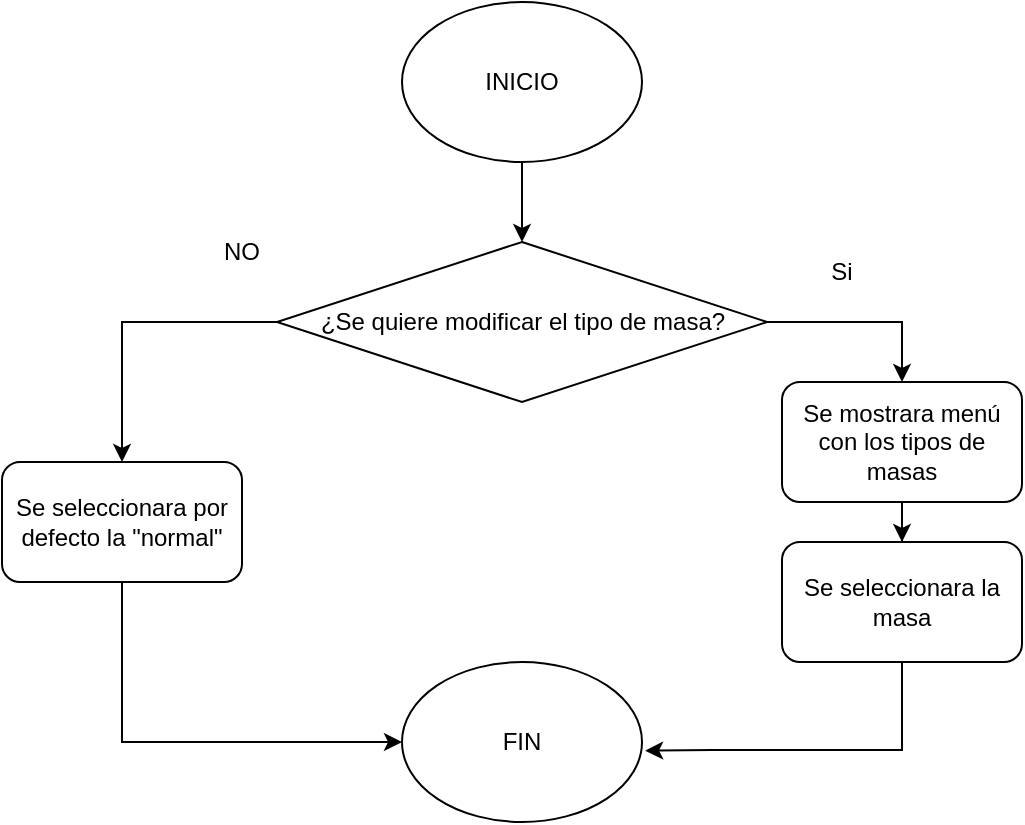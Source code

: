 <mxfile version="20.6.0" type="device"><diagram id="C5RBs43oDa-KdzZeNtuy" name="Page-1"><mxGraphModel dx="1224" dy="529" grid="1" gridSize="10" guides="1" tooltips="1" connect="1" arrows="1" fold="1" page="1" pageScale="1" pageWidth="827" pageHeight="1169" math="0" shadow="0"><root><mxCell id="WIyWlLk6GJQsqaUBKTNV-0"/><mxCell id="WIyWlLk6GJQsqaUBKTNV-1" parent="WIyWlLk6GJQsqaUBKTNV-0"/><mxCell id="MF-ldxYRKZQ0FXRQCjoC-2" style="edgeStyle=orthogonalEdgeStyle;rounded=0;orthogonalLoop=1;jettySize=auto;html=1;entryX=0.5;entryY=0;entryDx=0;entryDy=0;" edge="1" parent="WIyWlLk6GJQsqaUBKTNV-1" source="MF-ldxYRKZQ0FXRQCjoC-0" target="MF-ldxYRKZQ0FXRQCjoC-1"><mxGeometry relative="1" as="geometry"/></mxCell><mxCell id="MF-ldxYRKZQ0FXRQCjoC-0" value="INICIO" style="ellipse;whiteSpace=wrap;html=1;" vertex="1" parent="WIyWlLk6GJQsqaUBKTNV-1"><mxGeometry x="360" y="160" width="120" height="80" as="geometry"/></mxCell><mxCell id="MF-ldxYRKZQ0FXRQCjoC-5" style="edgeStyle=orthogonalEdgeStyle;rounded=0;orthogonalLoop=1;jettySize=auto;html=1;entryX=0.5;entryY=0;entryDx=0;entryDy=0;" edge="1" parent="WIyWlLk6GJQsqaUBKTNV-1" source="MF-ldxYRKZQ0FXRQCjoC-1" target="MF-ldxYRKZQ0FXRQCjoC-4"><mxGeometry relative="1" as="geometry"/></mxCell><mxCell id="MF-ldxYRKZQ0FXRQCjoC-6" style="edgeStyle=orthogonalEdgeStyle;rounded=0;orthogonalLoop=1;jettySize=auto;html=1;entryX=0.5;entryY=0;entryDx=0;entryDy=0;" edge="1" parent="WIyWlLk6GJQsqaUBKTNV-1" source="MF-ldxYRKZQ0FXRQCjoC-1" target="MF-ldxYRKZQ0FXRQCjoC-3"><mxGeometry relative="1" as="geometry"/></mxCell><mxCell id="MF-ldxYRKZQ0FXRQCjoC-1" value="¿Se quiere modificar el tipo de masa?" style="rhombus;whiteSpace=wrap;html=1;" vertex="1" parent="WIyWlLk6GJQsqaUBKTNV-1"><mxGeometry x="297.5" y="280" width="245" height="80" as="geometry"/></mxCell><mxCell id="MF-ldxYRKZQ0FXRQCjoC-10" style="edgeStyle=orthogonalEdgeStyle;rounded=0;orthogonalLoop=1;jettySize=auto;html=1;entryX=0;entryY=0.5;entryDx=0;entryDy=0;" edge="1" parent="WIyWlLk6GJQsqaUBKTNV-1" source="MF-ldxYRKZQ0FXRQCjoC-3" target="MF-ldxYRKZQ0FXRQCjoC-9"><mxGeometry relative="1" as="geometry"><Array as="points"><mxPoint x="220" y="530"/></Array></mxGeometry></mxCell><mxCell id="MF-ldxYRKZQ0FXRQCjoC-3" value="Se seleccionara por defecto la &quot;normal&quot;" style="rounded=1;whiteSpace=wrap;html=1;" vertex="1" parent="WIyWlLk6GJQsqaUBKTNV-1"><mxGeometry x="160" y="390" width="120" height="60" as="geometry"/></mxCell><mxCell id="MF-ldxYRKZQ0FXRQCjoC-13" style="edgeStyle=orthogonalEdgeStyle;rounded=0;orthogonalLoop=1;jettySize=auto;html=1;entryX=0.5;entryY=0;entryDx=0;entryDy=0;" edge="1" parent="WIyWlLk6GJQsqaUBKTNV-1" source="MF-ldxYRKZQ0FXRQCjoC-4" target="MF-ldxYRKZQ0FXRQCjoC-12"><mxGeometry relative="1" as="geometry"/></mxCell><mxCell id="MF-ldxYRKZQ0FXRQCjoC-4" value="Se mostrara menú con los tipos de masas" style="rounded=1;whiteSpace=wrap;html=1;" vertex="1" parent="WIyWlLk6GJQsqaUBKTNV-1"><mxGeometry x="550" y="350" width="120" height="60" as="geometry"/></mxCell><mxCell id="MF-ldxYRKZQ0FXRQCjoC-7" value="Si" style="text;html=1;strokeColor=none;fillColor=none;align=center;verticalAlign=middle;whiteSpace=wrap;rounded=0;" vertex="1" parent="WIyWlLk6GJQsqaUBKTNV-1"><mxGeometry x="550" y="280" width="60" height="30" as="geometry"/></mxCell><mxCell id="MF-ldxYRKZQ0FXRQCjoC-8" value="NO" style="text;html=1;strokeColor=none;fillColor=none;align=center;verticalAlign=middle;whiteSpace=wrap;rounded=0;" vertex="1" parent="WIyWlLk6GJQsqaUBKTNV-1"><mxGeometry x="250" y="270" width="60" height="30" as="geometry"/></mxCell><mxCell id="MF-ldxYRKZQ0FXRQCjoC-9" value="FIN" style="ellipse;whiteSpace=wrap;html=1;" vertex="1" parent="WIyWlLk6GJQsqaUBKTNV-1"><mxGeometry x="360" y="490" width="120" height="80" as="geometry"/></mxCell><mxCell id="MF-ldxYRKZQ0FXRQCjoC-14" style="edgeStyle=orthogonalEdgeStyle;rounded=0;orthogonalLoop=1;jettySize=auto;html=1;entryX=1.013;entryY=0.554;entryDx=0;entryDy=0;entryPerimeter=0;" edge="1" parent="WIyWlLk6GJQsqaUBKTNV-1" source="MF-ldxYRKZQ0FXRQCjoC-12" target="MF-ldxYRKZQ0FXRQCjoC-9"><mxGeometry relative="1" as="geometry"><Array as="points"><mxPoint x="610" y="534"/><mxPoint x="515" y="534"/></Array></mxGeometry></mxCell><mxCell id="MF-ldxYRKZQ0FXRQCjoC-12" value="Se seleccionara la masa" style="rounded=1;whiteSpace=wrap;html=1;" vertex="1" parent="WIyWlLk6GJQsqaUBKTNV-1"><mxGeometry x="550" y="430" width="120" height="60" as="geometry"/></mxCell></root></mxGraphModel></diagram></mxfile>